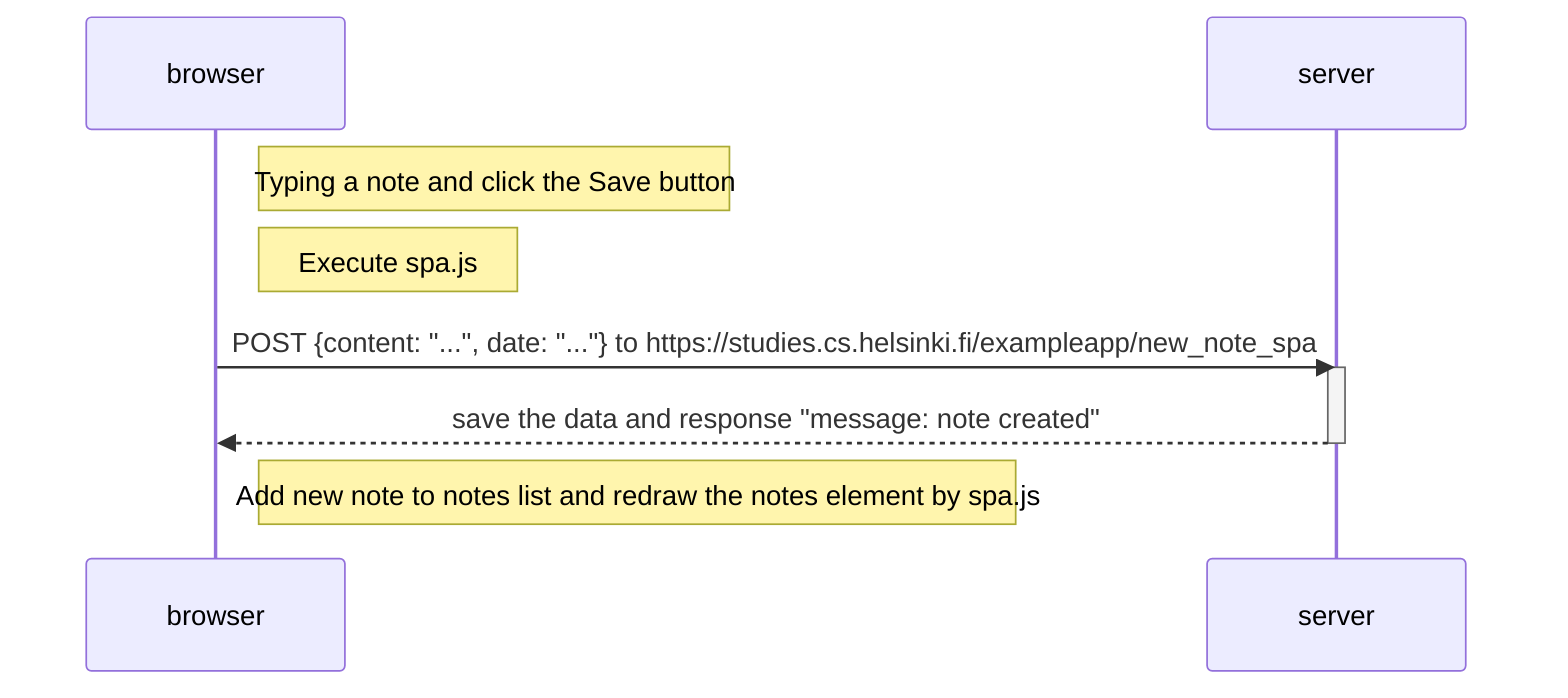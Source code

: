 sequenceDiagram
    participant browser
    participant server

    Note right of browser: Typing a note and click the Save button

    Note right of browser: Execute spa.js

    browser->>server: POST {content: "...", date: "..."} to https://studies.cs.helsinki.fi/exampleapp/new_note_spa
    activate server
    server-->>browser: save the data and response "message: note created"
    deactivate server

    Note right of browser: Add new note to notes list and redraw the notes element by spa.js